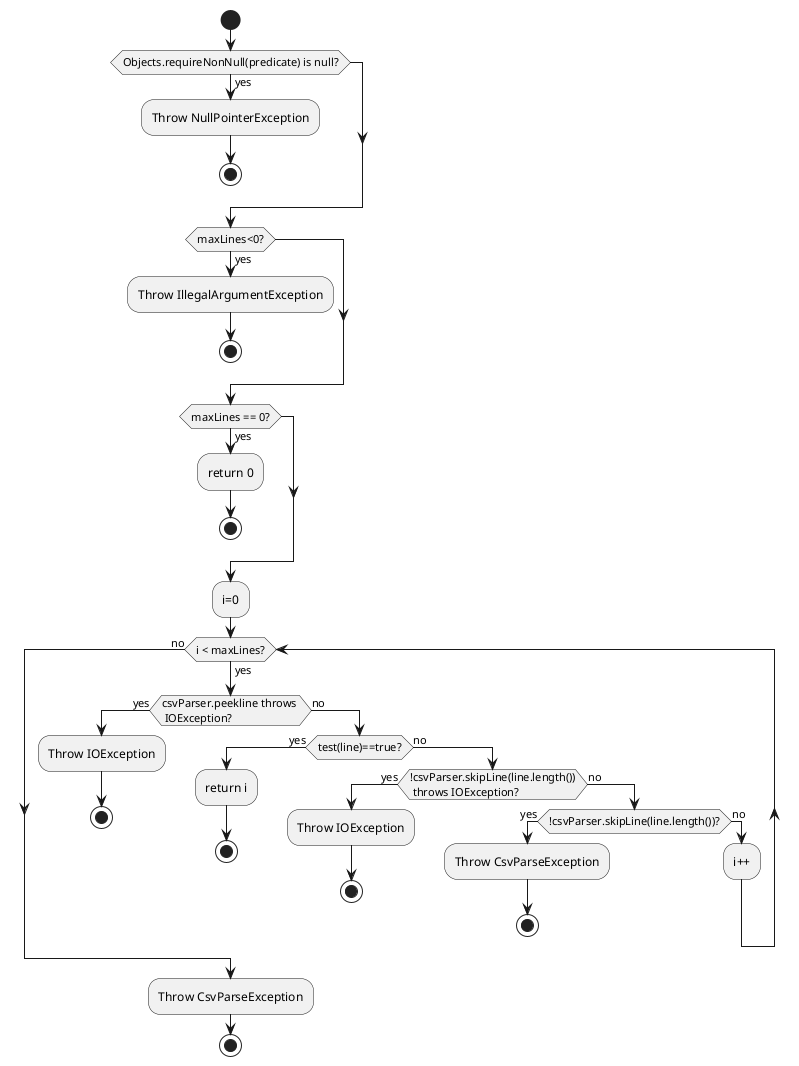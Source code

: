 @startuml csvreader-skiplines
start

if (Objects.requireNonNull(predicate) is null?) then (yes)
    :Throw NullPointerException;
    stop
endif

if(maxLines<0?) then (yes)
    :Throw IllegalArgumentException;
    stop
endif

if (maxLines == 0?) then (yes)
    :return 0;
    stop
endif

:i=0;

while(i < maxLines?) is (yes)
    if(csvParser.peekline throws \n IOException?) then (yes)
        :Throw IOException;
        stop
    else(no)
        if(test(line)==true?) then (yes)
            :return i;
            stop
        else(no)
            if(!csvParser.skipLine(line.length())\n throws IOException?) then (yes)
                :Throw IOException;
                stop
            else(no)
           
                if(!csvParser.skipLine(line.length())?) then (yes)
                    :Throw CsvParseException;
                    stop
                else(no)
                    :i++;
                endif
            endif
        endif
    endif
endwhile (no)
    :Throw CsvParseException;
stop




@enduml